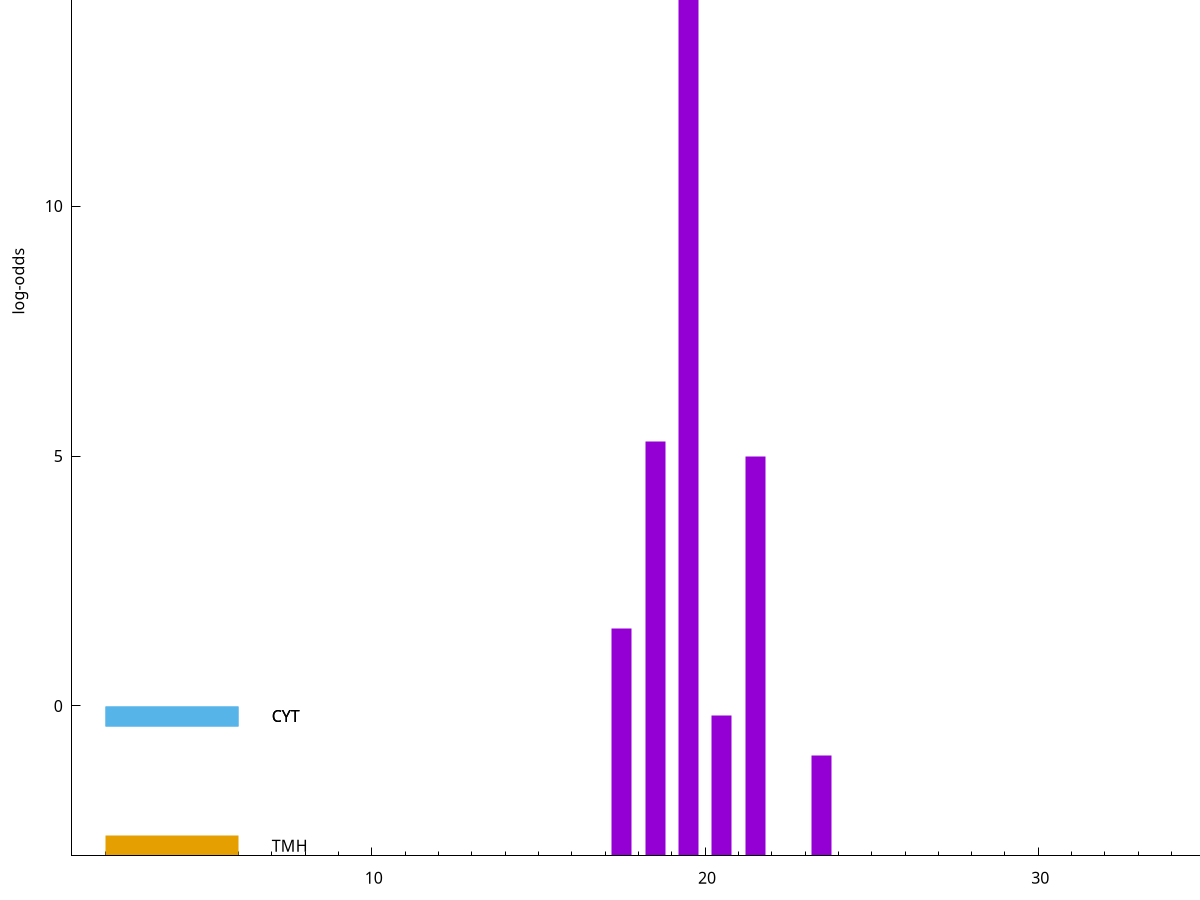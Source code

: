 set title "LipoP predictions for SRR5666568.gff"
set size 2., 1.4
set xrange [1:70] 
set mxtics 10
set yrange [-3:20]
set y2range [0:23]
set ylabel "log-odds"
set term postscript eps color solid "Helvetica" 30
set output "SRR5666568.gff67.eps"
set arrow from 2,15.1978 to 6,15.1978 nohead lt 1 lw 20
set label "SpI" at 7,15.1978
set arrow from 2,-0.200913 to 6,-0.200913 nohead lt 3 lw 20
set label "CYT" at 7,-0.200913
set arrow from 2,-0.200913 to 6,-0.200913 nohead lt 3 lw 20
set label "CYT" at 7,-0.200913
set arrow from 2,-2.79648 to 6,-2.79648 nohead lt 4 lw 20
set label "TMH" at 7,-2.79648
set arrow from 2,15.1978 to 6,15.1978 nohead lt 1 lw 20
set label "SpI" at 7,15.1978
# NOTE: The scores below are the log-odds scores with the threshold
# NOTE: subtracted (a hack to make gnuplot make the histogram all
# NOTE: look nice).
plot "-" axes x1y2 title "" with impulses lt 1 lw 20
19.500000 18.194900
18.500000 8.292410
21.500000 7.996100
17.500000 4.541020
20.500000 2.812254
23.500000 2.013803
e
exit
